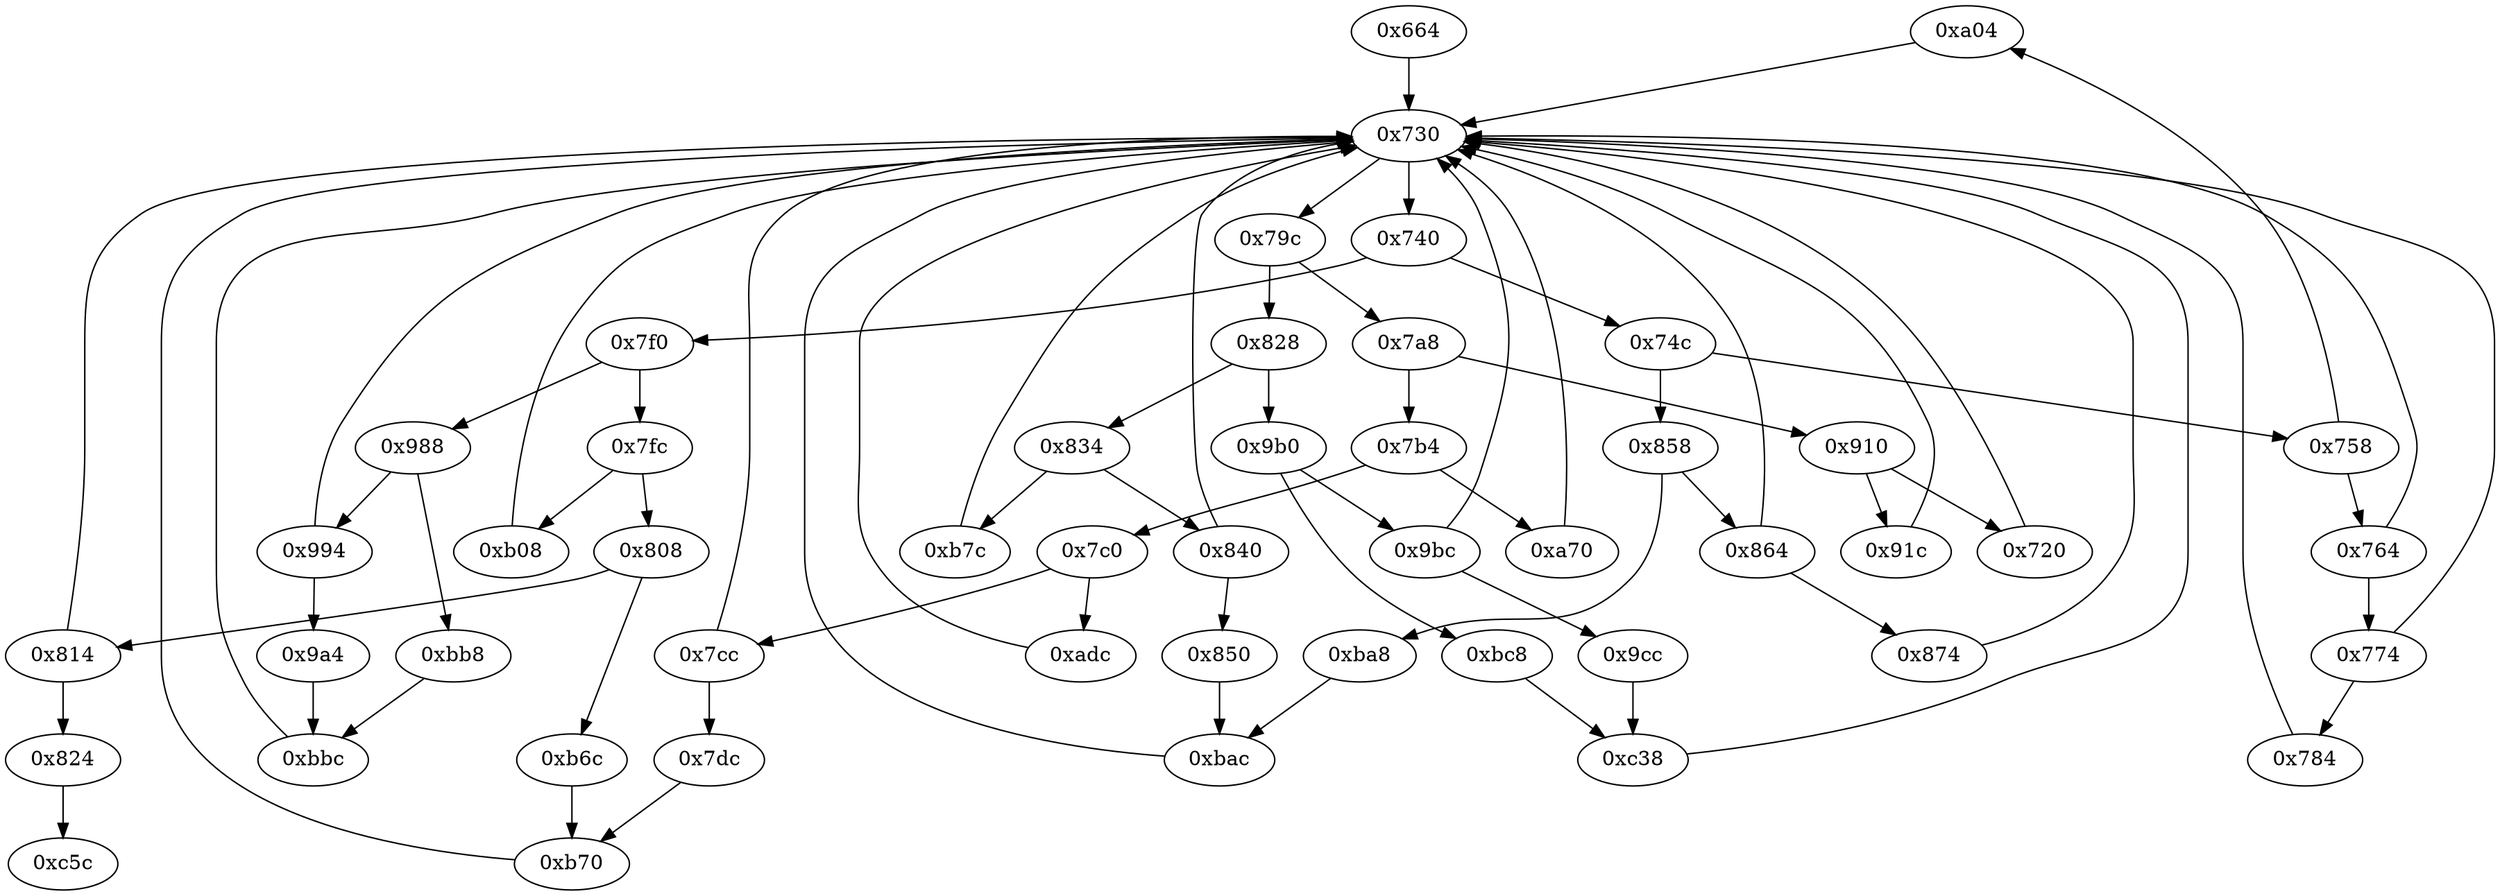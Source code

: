 strict digraph "" {
	"0xa04"	 [opcode="[u'ldr', u'ldr', u'ldr', u'ldr', u'add', u'sub', u'sub', u'mul', u'eor', u'ldr', u'and', u'ldr', u'mov', u'ldr', u'mov', u'cmp', \
u'mov', u'cmp', u'mov', u'mvn', u'mov', u'cmp', u'mov', u'mov', u'teq', u'mov', u'b']"];
	"0x730"	 [opcode="[u'mov', u'ldr', u'cmp', u'b']"];
	"0xa04" -> "0x730";
	"0xadc"	 [opcode="[u'ldr', u'mov', u'ldr', u'ldrb', u'ldr', u'ldr', u'str', u'add', u'bl', u'ldr', u'b']"];
	"0xadc" -> "0x730";
	"0x9cc"	 [opcode="[u'ldr', u'ldr', u'ldr', u'sub', u'mul', u'eor', u'and', u'ldr', u'ldr', u'mov', u'mov', u'cmp', u'mov', u'b']"];
	"0xc38"	 [opcode="[u'cmp', u'mov', u'mov', u'cmp', u'mov', u'mov', u'teq', u'mov', u'b']"];
	"0x9cc" -> "0xc38";
	"0x7fc"	 [opcode="[u'ldr', u'cmp', u'b']"];
	"0x808"	 [opcode="[u'ldr', u'cmp', u'b']"];
	"0x7fc" -> "0x808";
	"0xb08"	 [opcode="[u'ldr', u'ldr', u'ldr', u'ldr', u'mov', u'rsb', u'cmp', u'mvn', u'mov', u'mul', u'mov', u'mvn', u'mvn', u'orr', u'cmn', u'mov', \
u'teq', u'mov', u'mov', u'cmn', u'mov', u'mov', u'cmp', u'mov', u'b']"];
	"0x7fc" -> "0xb08";
	"0x988"	 [opcode="[u'ldr', u'cmp', u'b']"];
	"0x994"	 [opcode="[u'ldr', u'cmp', u'mov', u'b']"];
	"0x988" -> "0x994";
	"0xbb8"	 [opcode="[u'mov']"];
	"0x988" -> "0xbb8";
	"0xb7c"	 [opcode="[u'ldr', u'str', u'ldr', u'str', u'ldr', u'ldr', u'ldr', u'ldr', u'cmp', u'mov', u'b']"];
	"0xb7c" -> "0x730";
	"0x784"	 [opcode="[u'ldrb', u'ldr', u'ldr', u'cmp', u'mov', u'b']"];
	"0x784" -> "0x730";
	"0x814"	 [opcode="[u'ldr', u'cmp', u'mov', u'b']"];
	"0x808" -> "0x814";
	"0xb6c"	 [opcode="[u'ldr']"];
	"0x808" -> "0xb6c";
	"0x864"	 [opcode="[u'ldr', u'cmp', u'mov', u'b']"];
	"0x874"	 [opcode="[u'ldr', u'mov', u'ldr', u'ldrb', u'ldr', u'ldr', u'str', u'add', u'bl', u'cmp', u'mov', u'mov', u'strb', u'ldr', u'ldr', u'ldr', \
u'sub', u'sub', u'add', u'mul', u'eor', u'mov', u'and', u'ldr', u'mov', u'mov', u'ldr', u'ldr', u'cmp', u'mov', u'teq', u'ldr', \
u'mvn', u'mov', u'cmp', u'mov', u'cmp', u'mov', u'b']"];
	"0x864" -> "0x874";
	"0x864" -> "0x730";
	"0x9b0"	 [opcode="[u'ldr', u'cmp', u'b']"];
	"0xbc8"	 [opcode="[u'ldr', u'mov', u'ldr', u'ldr', u'ldrb', u'ldr', u'sub', u'add', u'str', u'ldr', u'ldr', u'add', u'add', u'sub', u'str', u'ldr', \
u'ldr', u'rsb', u'mvn', u'mul', u'eor', u'and', u'ldr', u'ldr', u'mov', u'mov', u'cmp', u'mov']"];
	"0x9b0" -> "0xbc8";
	"0x9bc"	 [opcode="[u'ldr', u'cmp', u'mov', u'b']"];
	"0x9b0" -> "0x9bc";
	"0x7a8"	 [opcode="[u'ldr', u'cmp', u'b']"];
	"0x7b4"	 [opcode="[u'ldr', u'cmp', u'b']"];
	"0x7a8" -> "0x7b4";
	"0x910"	 [opcode="[u'ldr', u'cmp', u'b']"];
	"0x7a8" -> "0x910";
	"0x79c"	 [opcode="[u'ldr', u'cmp', u'b']"];
	"0x79c" -> "0x7a8";
	"0x828"	 [opcode="[u'ldr', u'cmp', u'b']"];
	"0x79c" -> "0x828";
	"0xc38" -> "0x730";
	"0x7c0"	 [opcode="[u'ldr', u'cmp', u'b']"];
	"0x7c0" -> "0xadc";
	"0x7cc"	 [opcode="[u'ldr', u'cmp', u'mov', u'b']"];
	"0x7c0" -> "0x7cc";
	"0xba8"	 [opcode="[u'ldr']"];
	"0xbac"	 [opcode="[u'bl', u'ldr', u'b']"];
	"0xba8" -> "0xbac";
	"0xbbc"	 [opcode="[u'str', u'ldr', u'b']"];
	"0xbbc" -> "0x730";
	"0x874" -> "0x730";
	"0x824"	 [opcode="[u'b']"];
	"0xc5c"	 [opcode="[u'ldr', u'ldr', u'ldr', u'ldr', u'ldr', u'sub', u'sub', u'pop']"];
	"0x824" -> "0xc5c";
	"0x840"	 [opcode="[u'ldr', u'cmp', u'mov', u'b']"];
	"0x840" -> "0x730";
	"0x850"	 [opcode="[u'ldr', u'b']"];
	"0x840" -> "0x850";
	"0x828" -> "0x9b0";
	"0x834"	 [opcode="[u'ldr', u'cmp', u'b']"];
	"0x828" -> "0x834";
	"0x74c"	 [opcode="[u'ldr', u'cmp', u'b']"];
	"0x758"	 [opcode="[u'ldr', u'cmp', u'b']"];
	"0x74c" -> "0x758";
	"0x858"	 [opcode="[u'ldr', u'cmp', u'b']"];
	"0x74c" -> "0x858";
	"0x730" -> "0x79c";
	"0x740"	 [opcode="[u'ldr', u'cmp', u'b']"];
	"0x730" -> "0x740";
	"0x91c"	 [opcode="[u'ldr', u'mov', u'str', u'ldr', u'ldr', u'ldr', u'sub', u'sub', u'add', u'mul', u'mov', u'eor', u'and', u'ldr', u'mov', u'ldr', \
u'cmp', u'mov', u'teq', u'mov', u'mov', u'cmp', u'mov', u'mov', u'cmp', u'mov', u'b']"];
	"0x91c" -> "0x730";
	"0x758" -> "0xa04";
	"0x764"	 [opcode="[u'ldr', u'cmp', u'mov', u'b']"];
	"0x758" -> "0x764";
	"0xbc8" -> "0xc38";
	"0x7dc"	 [opcode="[u'add', u'str', u'ldr', u'mov', u'b']"];
	"0xb70"	 [opcode="[u'str', u'ldr', u'b']"];
	"0x7dc" -> "0xb70";
	"0x774"	 [opcode="[u'ldr', u'cmp', u'mov', u'b']"];
	"0x774" -> "0x784";
	"0x774" -> "0x730";
	"0xa70"	 [opcode="[u'ldr', u'ldr', u'ldrb', u'ldr', u'ldr', u'ldr', u'ldr', u'ldr', u'ldr', u'ldr', u'ldr', u'ldr', u'sub', u'sub', u'add', u'add', \
u'str', u'ldr', u'ldr', u'ldr', u'ldr', u'ldr', u'ldr', u'ldr', u'ldr', u'mov', u'b']"];
	"0xa70" -> "0x730";
	"0x9bc" -> "0x9cc";
	"0x9bc" -> "0x730";
	"0x7cc" -> "0x730";
	"0x7cc" -> "0x7dc";
	"0x814" -> "0x824";
	"0x814" -> "0x730";
	"0xb6c" -> "0xb70";
	"0x7f0"	 [opcode="[u'ldr', u'cmp', u'b']"];
	"0x7f0" -> "0x7fc";
	"0x7f0" -> "0x988";
	"0x9a4"	 [opcode="[u'ldr', u'mov', u'b']"];
	"0x9a4" -> "0xbbc";
	"0x7b4" -> "0x7c0";
	"0x7b4" -> "0xa70";
	"0xb70" -> "0x730";
	"0x994" -> "0x730";
	"0x994" -> "0x9a4";
	"0x764" -> "0x730";
	"0x764" -> "0x774";
	"0x858" -> "0x864";
	"0x858" -> "0xba8";
	"0x910" -> "0x91c";
	"0x720"	 [opcode="[u'ldr', u'cmp', u'mov', u'mov']"];
	"0x910" -> "0x720";
	"0x664"	 [opcode="[u'push', u'add', u'sub', u'mov', u'ldr', u'cmp', u'mvn', u'ldr', u'ldr', u'str', u'ldr', u'ldr', u'mov', u'ldr', u'add', u'sub', \
u'sub', u'str', u'ldr', u'add', u'sub', u'sub', u'str', u'ldr', u'ldr', u'str', u'ldr', u'str', u'ldr', u'str', u'ldr', u'ldr', \
u'ldr', u'str', u'ldr', u'ldr', u'ldr', u'str', u'ldr', u'add', u'str', u'ldr', u'add', u'str', u'str', u'str', u'b']"];
	"0x664" -> "0x730";
	"0x720" -> "0x730";
	"0x850" -> "0xbac";
	"0xbac" -> "0x730";
	"0x834" -> "0xb7c";
	"0x834" -> "0x840";
	"0xbb8" -> "0xbbc";
	"0xb08" -> "0x730";
	"0x740" -> "0x74c";
	"0x740" -> "0x7f0";
}
